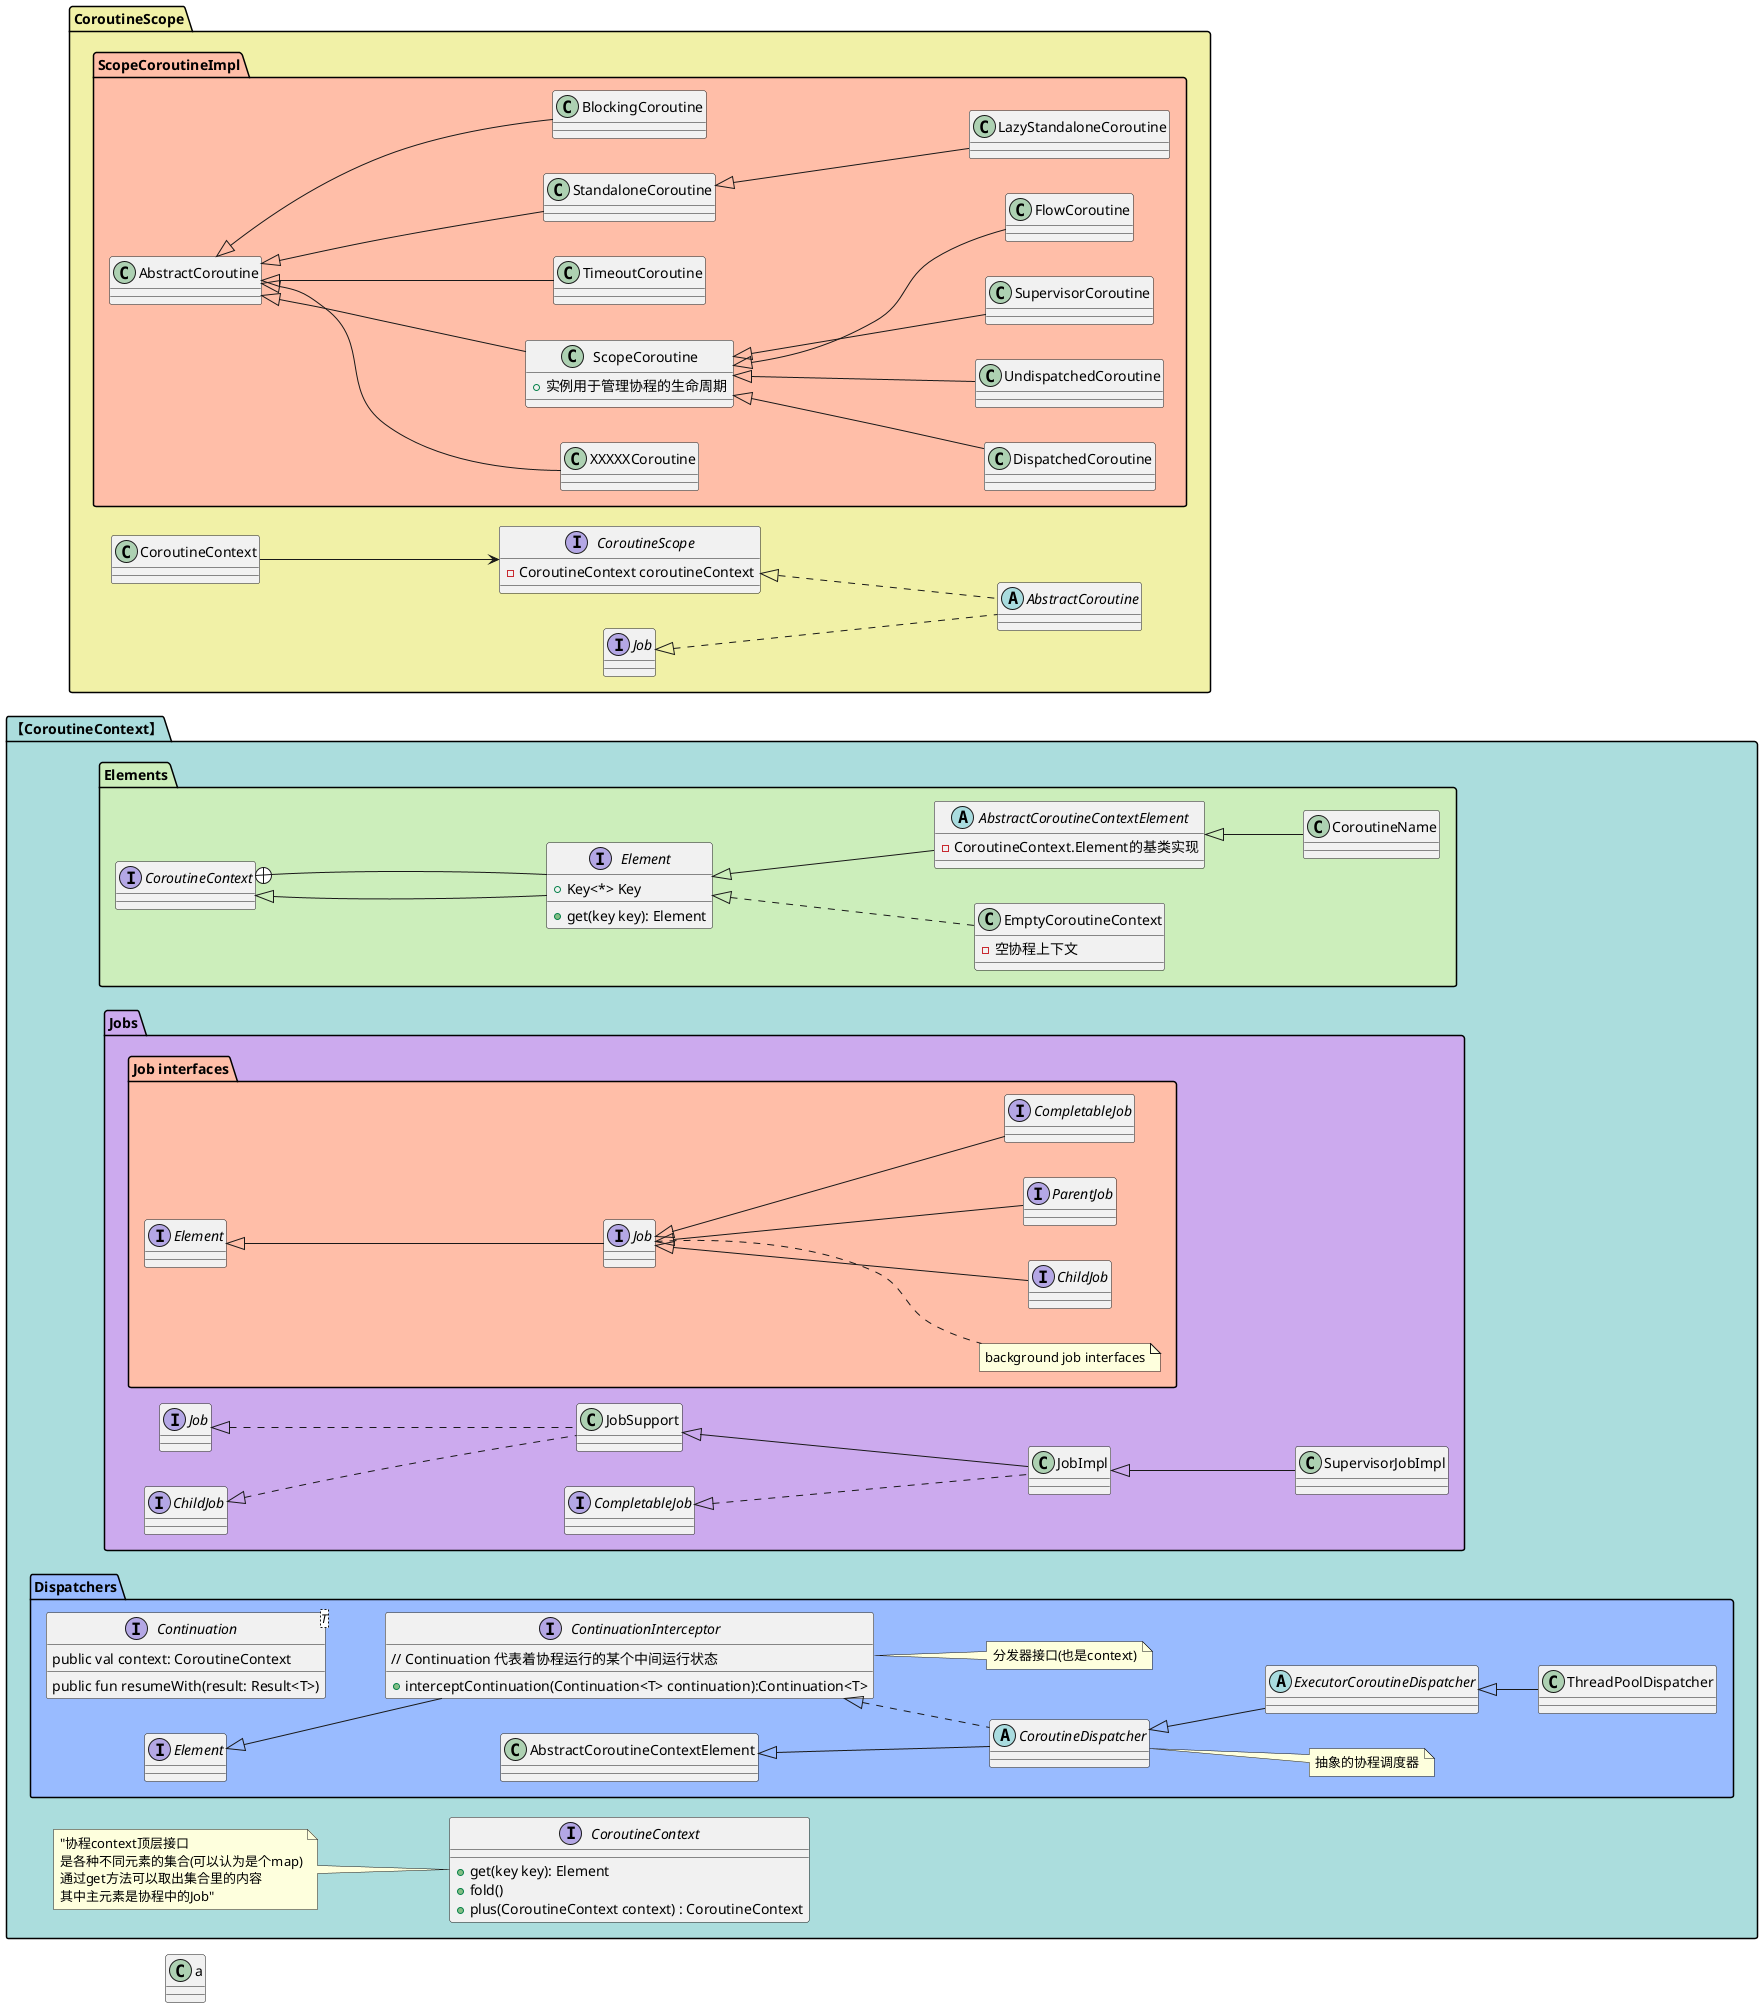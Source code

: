 @startuml
left to right direction
class a
package "【CoroutineContext】" #ABDDDD{
    ' 协程的 context 可以认为是协程的“线程私有变量”，同时这个私有变量是不可变的。
    ' 就是说，在创建一个协程的时候，它的 context 携带的信息就已经确定了下来。
    interface CoroutineContext{
        + get(key key): Element
        + fold()
        + plus(CoroutineContext context) : CoroutineContext
    }
    note left: "协程context顶层接口\n是各种不同元素的集合(可以认为是个map)\n通过get方法可以取出集合里的内容\n其中主元素是协程中的Job"

    'Element
    package "Elements" #CCEEBB{

        interface Element {
            + Key<*> Key

            + get(key key): Element
        }
        interface Element implements CoroutineContext{}
        'Element是CoroutineContext的内部类
        CoroutineContext +-- Element

        class EmptyCoroutineContext{
            - 空协程上下文
        }

        class EmptyCoroutineContext implements Element

        abstract class AbstractCoroutineContextElement{
            - CoroutineContext.Element的基类实现
        }

        abstract class AbstractCoroutineContextElement extends Element{
        }
        class CoroutineName extends AbstractCoroutineContextElement
    }

    'Job
    package "Jobs" #CCAAEE{

        'Jobs interfaces
        package "Job interfaces" #FFBEA8{
            interface Job
            note right: background job interfaces
            interface Job implements Element
            interface ChildJob implements Job
            interface ParentJob implements Job
            interface CompletableJob implements Job
        }

        ' Job 实现类
        class JobSupport implements Job
        class JobSupport implements ChildJob
        class JobImpl extends JobSupport
        class JobImpl implements CompletableJob
        class SupervisorJobImpl extends JobImpl



    }


    package "Dispatchers" #99BBFF{
        interface Continuation<T>{
            public val context: CoroutineContext
            public fun resumeWith(result: Result<T>)
        }
        interface ContinuationInterceptor{
            + interceptContinuation(Continuation<T> continuation):Continuation<T>
            // Continuation 代表着协程运行的某个中间运行状态
        }
        note right: 分发器接口(也是context)
        interface ContinuationInterceptor implements Element
        abstract class CoroutineDispatcher
        note right: 抽象的协程调度器

        abstract class CoroutineDispatcher extends AbstractCoroutineContextElement
        abstract class CoroutineDispatcher implements ContinuationInterceptor

        abstract class ExecutorCoroutineDispatcher extends CoroutineDispatcher
        class ThreadPoolDispatcher extends ExecutorCoroutineDispatcher
    }
}

package "CoroutineScope" #F1F1A7{
    ' 【协程作用域: 为新的协程定义范围】
    ' 可以管理其域内的所有协程。一个CoroutineScope可以有许多的子scope。
    ' 每个coroutine构建器都是CoroutineScope上的扩展，
    ' 并继承其coroutineContext来自动继承 context elements和取消
    ' 获得作用域的独立实例的最佳方法是CoroutineScope()和MainScope()工厂函数。
    ' 可以使用加号操作符将其他上下文元素添加到范围中。

    interface CoroutineScope{
        - CoroutineContext coroutineContext
    }
    CoroutineContext --> CoroutineScope

    abstract class AbstractCoroutine implements Job
    abstract class AbstractCoroutine implements CoroutineScope

    ' ScopeCoroutine 的实现类
    package "ScopeCoroutineImpl" #FFBEA8{
        class XXXXXCoroutine extends AbstractCoroutine
        class ScopeCoroutine{
            + 实例用于管理协程的生命周期
        }
        class ScopeCoroutine extends AbstractCoroutine
        class TimeoutCoroutine extends AbstractCoroutine
        class StandaloneCoroutine extends AbstractCoroutine

        ' BlockingCoroutine
         class BlockingCoroutine extends AbstractCoroutine

        class DispatchedCoroutine extends ScopeCoroutine
        class UndispatchedCoroutine extends ScopeCoroutine
        class SupervisorCoroutine extends ScopeCoroutine
        class FlowCoroutine extends ScopeCoroutine


        ' StandaloneCoroutine 的实现类
        class LazyStandaloneCoroutine extends StandaloneCoroutine

    }
}
@enduml